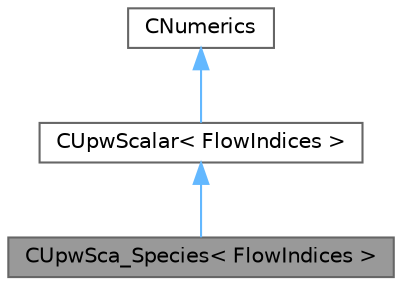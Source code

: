 digraph "CUpwSca_Species&lt; FlowIndices &gt;"
{
 // LATEX_PDF_SIZE
  bgcolor="transparent";
  edge [fontname=Helvetica,fontsize=10,labelfontname=Helvetica,labelfontsize=10];
  node [fontname=Helvetica,fontsize=10,shape=box,height=0.2,width=0.4];
  Node1 [id="Node000001",label="CUpwSca_Species\< FlowIndices \>",height=0.2,width=0.4,color="gray40", fillcolor="grey60", style="filled", fontcolor="black",tooltip="Class for doing a scalar upwind solver for the species transport equations."];
  Node2 -> Node1 [id="edge1_Node000001_Node000002",dir="back",color="steelblue1",style="solid",tooltip=" "];
  Node2 [id="Node000002",label="CUpwScalar\< FlowIndices \>",height=0.2,width=0.4,color="gray40", fillcolor="white", style="filled",URL="$classCUpwScalar.html",tooltip="Template class for scalar upwind fluxes between nodes i and j."];
  Node3 -> Node2 [id="edge2_Node000002_Node000003",dir="back",color="steelblue1",style="solid",tooltip=" "];
  Node3 [id="Node000003",label="CNumerics",height=0.2,width=0.4,color="gray40", fillcolor="white", style="filled",URL="$classCNumerics.html",tooltip="Class for defining the numerical methods."];
}
